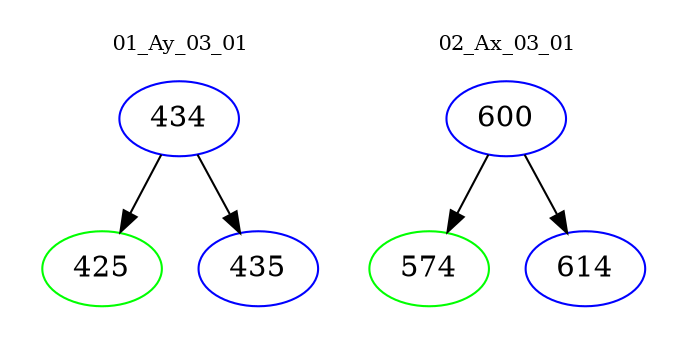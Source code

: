 digraph{
subgraph cluster_0 {
color = white
label = "01_Ay_03_01";
fontsize=10;
T0_434 [label="434", color="blue"]
T0_434 -> T0_425 [color="black"]
T0_425 [label="425", color="green"]
T0_434 -> T0_435 [color="black"]
T0_435 [label="435", color="blue"]
}
subgraph cluster_1 {
color = white
label = "02_Ax_03_01";
fontsize=10;
T1_600 [label="600", color="blue"]
T1_600 -> T1_574 [color="black"]
T1_574 [label="574", color="green"]
T1_600 -> T1_614 [color="black"]
T1_614 [label="614", color="blue"]
}
}

